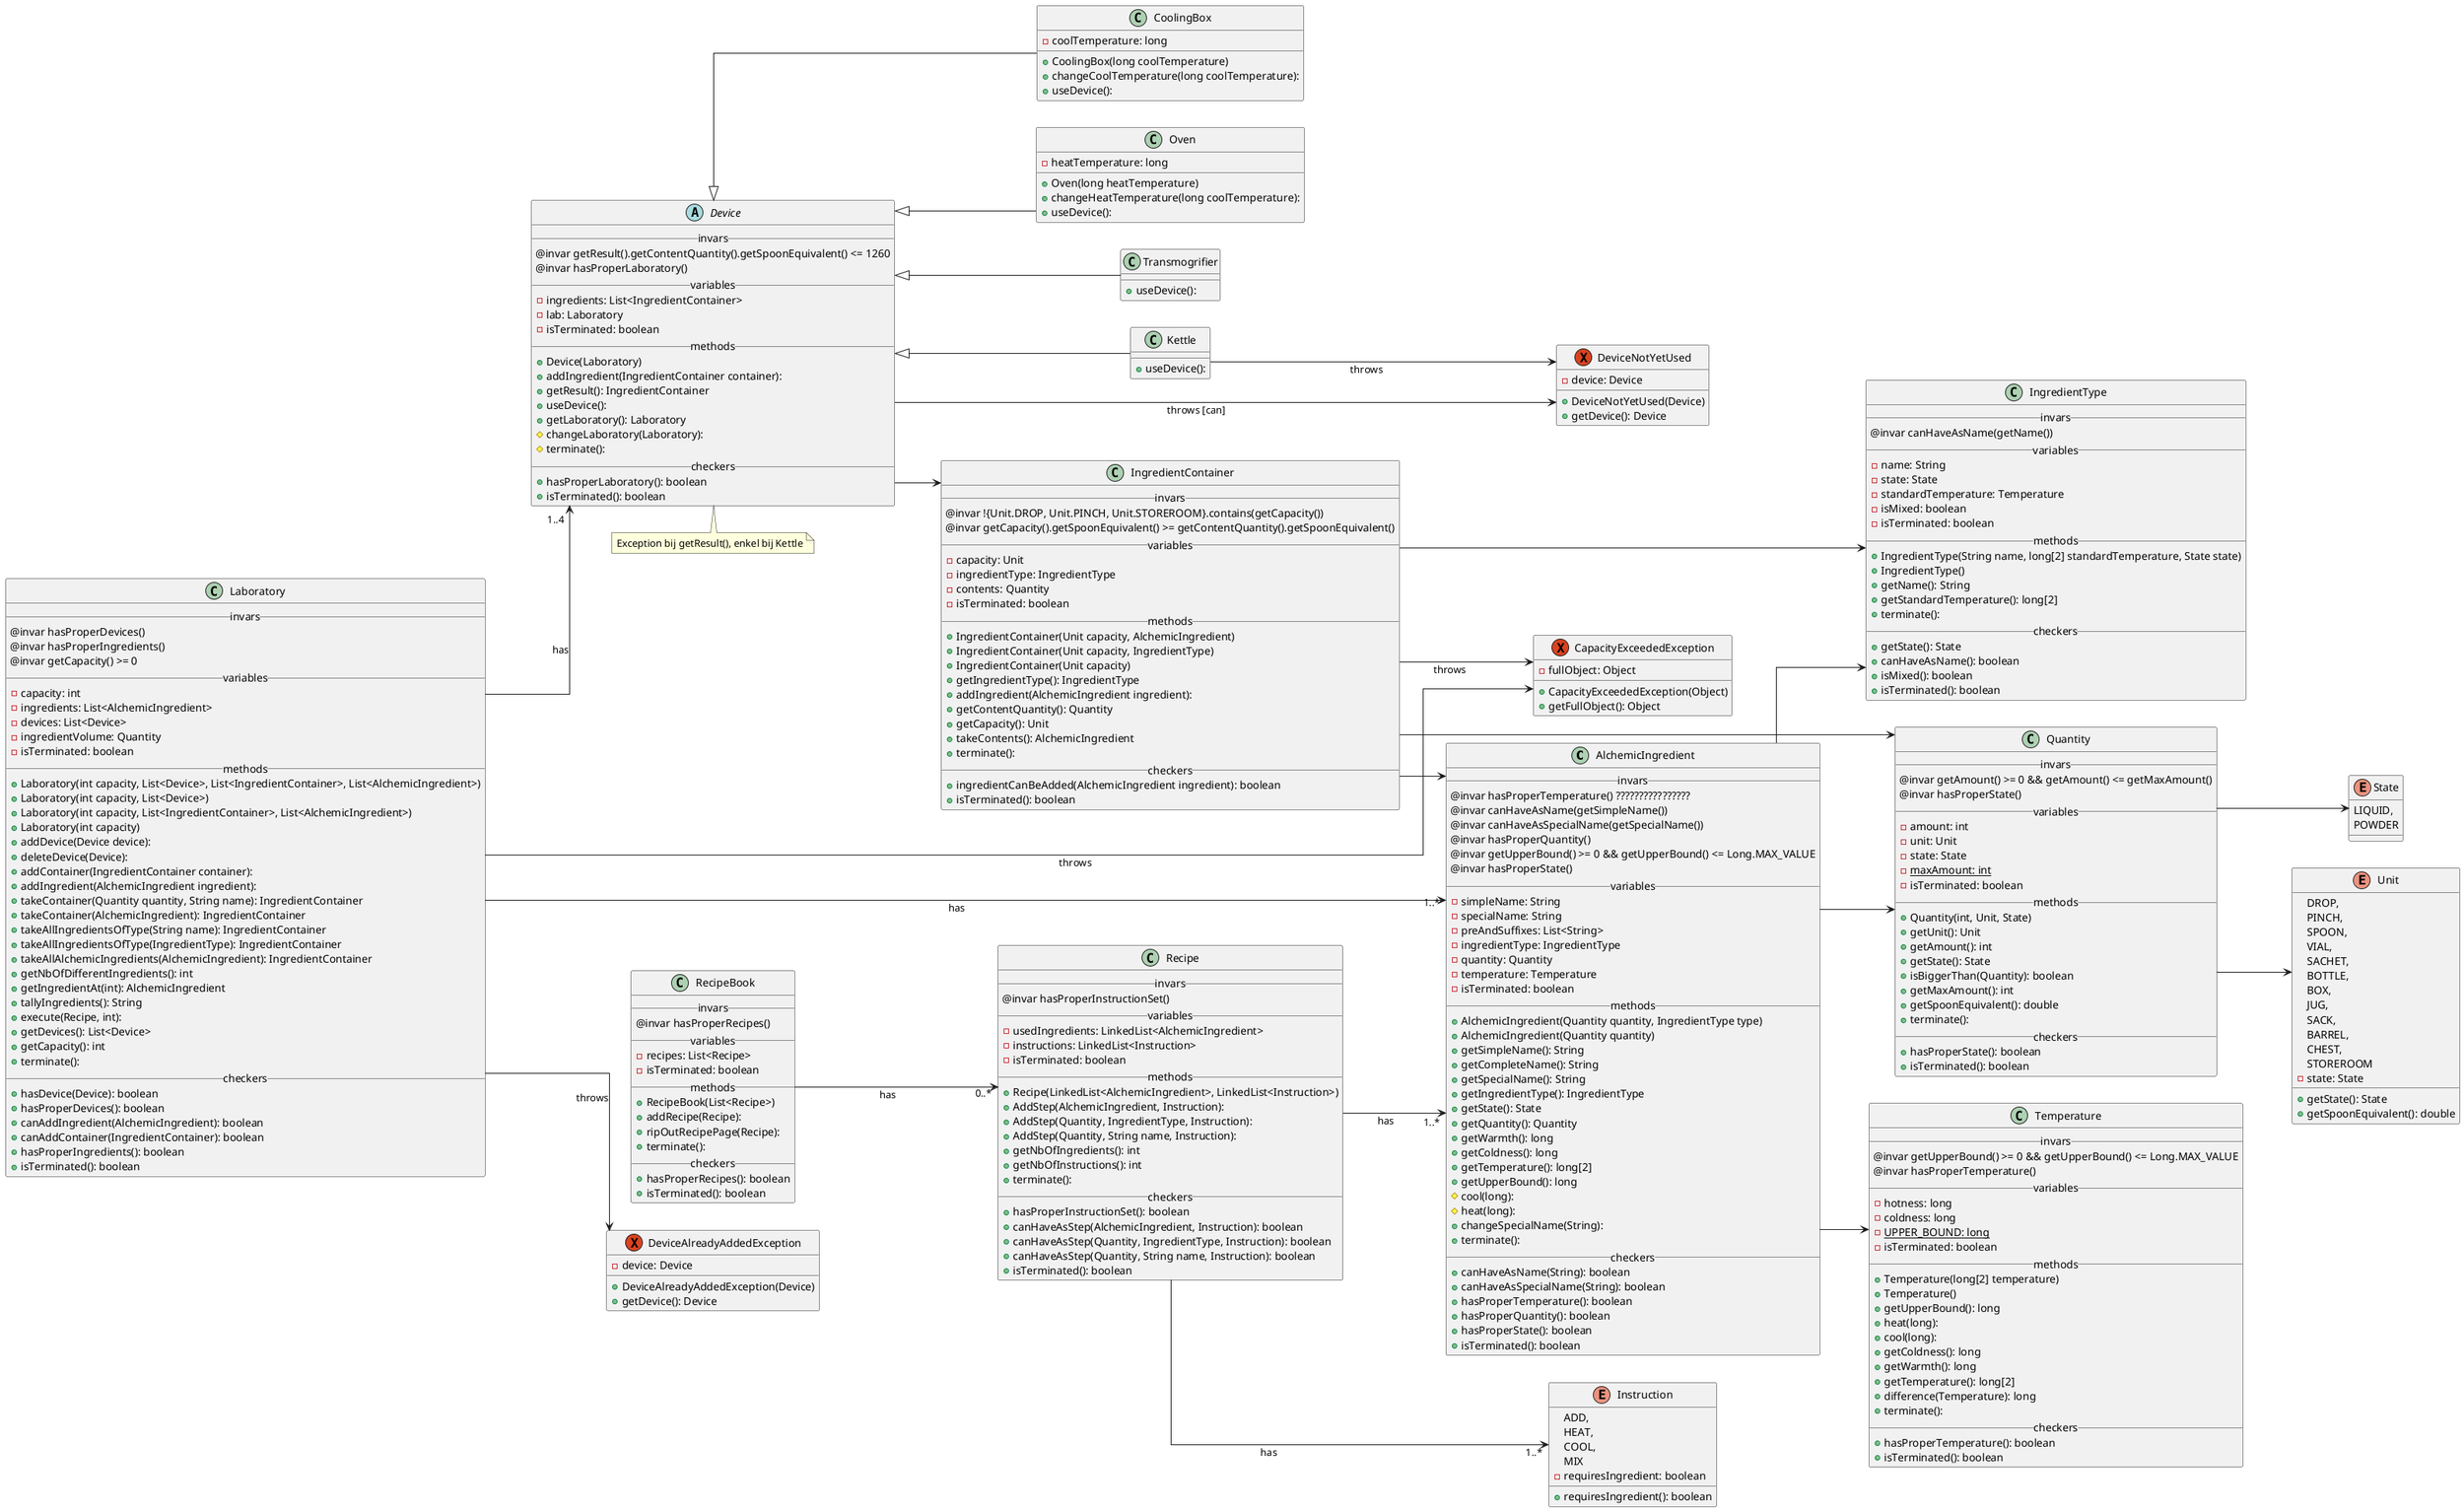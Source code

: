 @startuml

left to right direction
skinparam linetype ortho

class AlchemicIngredient {
__invars__
@invar hasProperTemperature() ????????????????
@invar canHaveAsName(getSimpleName())
@invar canHaveAsSpecialName(getSpecialName())
@invar hasProperQuantity()
@invar getUpperBound() >= 0 && getUpperBound() <= Long.MAX_VALUE
@invar hasProperState()
__variables__
 - simpleName: String
 - specialName: String
 - preAndSuffixes: List<String>
 - ingredientType: IngredientType
 - quantity: Quantity
 - temperature: Temperature
 - isTerminated: boolean
__methods__
 + AlchemicIngredient(Quantity quantity, IngredientType type)
 + AlchemicIngredient(Quantity quantity)
'water
 + getSimpleName(): String
 + getCompleteName(): String
 + getSpecialName(): String
 + getIngredientType(): IngredientType
 + getState(): State
 + getQuantity(): Quantity
 + getWarmth(): long
 + getColdness(): long
 + getTemperature(): long[2]
 + getUpperBound(): long
 # cool(long):
 # heat(long):
 + changeSpecialName(String):
 + terminate():
__checkers__
 + canHaveAsName(String): boolean
 + canHaveAsSpecialName(String): boolean
 + hasProperTemperature(): boolean
 + hasProperQuantity(): boolean
 + hasProperState(): boolean
 + isTerminated(): boolean
}


class IngredientType {
__invars__
@invar canHaveAsName(getName())
__variables__
 - name: String
 - state: State
 - standardTemperature: Temperature
 - isMixed: boolean
 - isTerminated: boolean
__methods__
 + IngredientType(String name, long[2] standardTemperature, State state)
 + IngredientType()
 + getName(): String
 + getStandardTemperature(): long[2]
 + terminate():
__checkers__
 + getState(): State
 + canHaveAsName(): boolean
 + isMixed(): boolean
 + isTerminated(): boolean
}

enum State{
 LIQUID,
 POWDER
}

class Quantity{
__invars__
@invar getAmount() >= 0 && getAmount() <= getMaxAmount()
@invar hasProperState()
__variables__
 - amount: int
 - unit: Unit
 - state: State
 - {static} maxAmount: int
 - isTerminated: boolean
__methods__
 + Quantity(int, Unit, State)
 + getUnit(): Unit
 + getAmount(): int
 + getState(): State
 + isBiggerThan(Quantity): boolean
 + getMaxAmount(): int
 + getSpoonEquivalent(): double
 + terminate():
__checkers__
 + hasProperState(): boolean
 + isTerminated(): boolean
}

enum Unit {
 DROP,
 PINCH,
 SPOON,
 VIAL,
 SACHET,
 BOTTLE,
 BOX,
 JUG,
 SACK,
 BARREL,
 CHEST,
 STOREROOM
 - state: State
 + getState(): State
 + getSpoonEquivalent(): double
}

class IngredientContainer {
__invars__
@invar !{Unit.DROP, Unit.PINCH, Unit.STOREROOM}.contains(getCapacity())
@invar getCapacity().getSpoonEquivalent() >= getContentQuantity().getSpoonEquivalent()
__variables__
 - capacity: Unit
 - ingredientType: IngredientType
 - contents: Quantity
 - isTerminated: boolean
__methods__
 + IngredientContainer(Unit capacity, AlchemicIngredient)
 + IngredientContainer(Unit capacity, IngredientType)
 + IngredientContainer(Unit capacity)
 + getIngredientType(): IngredientType
 + addIngredient(AlchemicIngredient ingredient):
 + getContentQuantity(): Quantity
 + getCapacity(): Unit
 + takeContents(): AlchemicIngredient
 + terminate():
__checkers__
 + ingredientCanBeAdded(AlchemicIngredient ingredient): boolean
 + isTerminated(): boolean
}

abstract class Device {
__invars__
@invar getResult().getContentQuantity().getSpoonEquivalent() <= 1260
@invar hasProperLaboratory()
__variables__
 - ingredients: List<IngredientContainer>
 - lab: Laboratory
 - isTerminated: boolean
__methods__
 + Device(Laboratory)
 + addIngredient(IngredientContainer container):
 + getResult(): IngredientContainer
 + useDevice():
 + getLaboratory(): Laboratory
 # changeLaboratory(Laboratory):
 # terminate():
__checkers__
 + hasProperLaboratory(): boolean
 + isTerminated(): boolean
}

note "Exception bij getResult(), enkel bij Kettle" as result
Device ..right result

exception DeviceNotYetUsed {
 - device: Device
 + DeviceNotYetUsed(Device)
 + getDevice(): Device
}

Device --> DeviceNotYetUsed : throws [can]
Kettle --> DeviceNotYetUsed : throws

class CoolingBox extends Device {
 - coolTemperature: long
 + CoolingBox(long coolTemperature)
 + changeCoolTemperature(long coolTemperature):
 + useDevice():
}

class Oven extends Device {
 - heatTemperature: long
 + Oven(long heatTemperature)
 + changeHeatTemperature(long coolTemperature):
 + useDevice():
}

class Kettle extends Device {

 + useDevice():
}

class Transmogrifier extends Device {
 + useDevice():
}



class Laboratory {
__invars__
@invar hasProperDevices()
@invar hasProperIngredients()
@invar getCapacity() >= 0
__variables__
 - capacity: int
 - ingredients: List<AlchemicIngredient>
 - devices: List<Device>
 - ingredientVolume: Quantity
 - isTerminated: boolean
__methods__
 + Laboratory(int capacity, List<Device>, List<IngredientContainer>, List<AlchemicIngredient>)
 + Laboratory(int capacity, List<Device>)
 + Laboratory(int capacity, List<IngredientContainer>, List<AlchemicIngredient>)
 + Laboratory(int capacity)
 + addDevice(Device device):
 + deleteDevice(Device):
 + addContainer(IngredientContainer container):
 + addIngredient(AlchemicIngredient ingredient):
 + takeContainer(Quantity quantity, String name): IngredientContainer
 + takeContainer(AlchemicIngredient): IngredientContainer
 + takeAllIngredientsOfType(String name): IngredientContainer
 + takeAllIngredientsOfType(IngredientType): IngredientContainer
 + takeAllAlchemicIngredients(AlchemicIngredient): IngredientContainer
 + getNbOfDifferentIngredients(): int
 + getIngredientAt(int): AlchemicIngredient
 + tallyIngredients(): String
 + execute(Recipe, int):
 + getDevices(): List<Device>
 + getCapacity(): int
 + terminate():
__checkers__
 + hasDevice(Device): boolean
 + hasProperDevices(): boolean
 + canAddIngredient(AlchemicIngredient): boolean
 + canAddContainer(IngredientContainer): boolean
 + hasProperIngredients(): boolean
 + isTerminated(): boolean
}

enum Instruction {
 ADD,
 HEAT,
 COOL,
 MIX
 - requiresIngredient: boolean
 + requiresIngredient(): boolean
}

class Recipe {
__invars__
@invar hasProperInstructionSet()
__variables__
 - usedIngredients: LinkedList<AlchemicIngredient>
 - instructions: LinkedList<Instruction>
 - isTerminated: boolean
__methods__
 + Recipe(LinkedList<AlchemicIngredient>, LinkedList<Instruction>)
 + AddStep(AlchemicIngredient, Instruction):
 + AddStep(Quantity, IngredientType, Instruction):
 + AddStep(Quantity, String name, Instruction):
 + getNbOfIngredients(): int
 + getNbOfInstructions(): int
 + terminate():
__checkers__
 + hasProperInstructionSet(): boolean
 + canHaveAsStep(AlchemicIngredient, Instruction): boolean
 + canHaveAsStep(Quantity, IngredientType, Instruction): boolean
 + canHaveAsStep(Quantity, String name, Instruction): boolean
 + isTerminated(): boolean
}

class RecipeBook {
__invars__
@invar hasProperRecipes()
__variables__
 - recipes: List<Recipe>
 - isTerminated: boolean
__methods__
 + RecipeBook(List<Recipe>)
 + addRecipe(Recipe):
 + ripOutRecipePage(Recipe):
 + terminate():
__checkers__
 + hasProperRecipes(): boolean
 + isTerminated(): boolean
}

Recipe --> "1..*" Instruction : has
Recipe --> "1..*" AlchemicIngredient : has
RecipeBook --> "0..*" Recipe : has



class Temperature {
__invars__
@invar getUpperBound() >= 0 && getUpperBound() <= Long.MAX_VALUE
@invar hasProperTemperature()
__variables__
 - hotness: long
 - coldness: long
 - {static} UPPER_BOUND: long
 - isTerminated: boolean
__methods__
 + Temperature(long[2] temperature)
 + Temperature()
 + getUpperBound(): long
 + heat(long):
 + cool(long):
 + getColdness(): long
 + getWarmth(): long
 + getTemperature(): long[2]
 + difference(Temperature): long
 + terminate():
__checkers__
 + hasProperTemperature(): boolean
 + isTerminated(): boolean
}

exception DeviceAlreadyAddedException {
 - device: Device
 + DeviceAlreadyAddedException(Device)
 + getDevice(): Device
}
exception CapacityExceededException {
 - fullObject: Object
 + CapacityExceededException(Object)
 + getFullObject(): Object
}


Quantity --> State
Quantity --> Unit
IngredientContainer --> Quantity
IngredientContainer --> IngredientType
IngredientContainer --> AlchemicIngredient
IngredientContainer --> CapacityExceededException : throws

AlchemicIngredient --> Temperature
AlchemicIngredient --> IngredientType
AlchemicIngredient --> Quantity
Device --> IngredientContainer

Laboratory --> CapacityExceededException : throws
Laboratory --> DeviceAlreadyAddedException : throws
Laboratory --> "1..4" Device : has
Laboratory --> "1..*" AlchemicIngredient : has

}



@enduml
